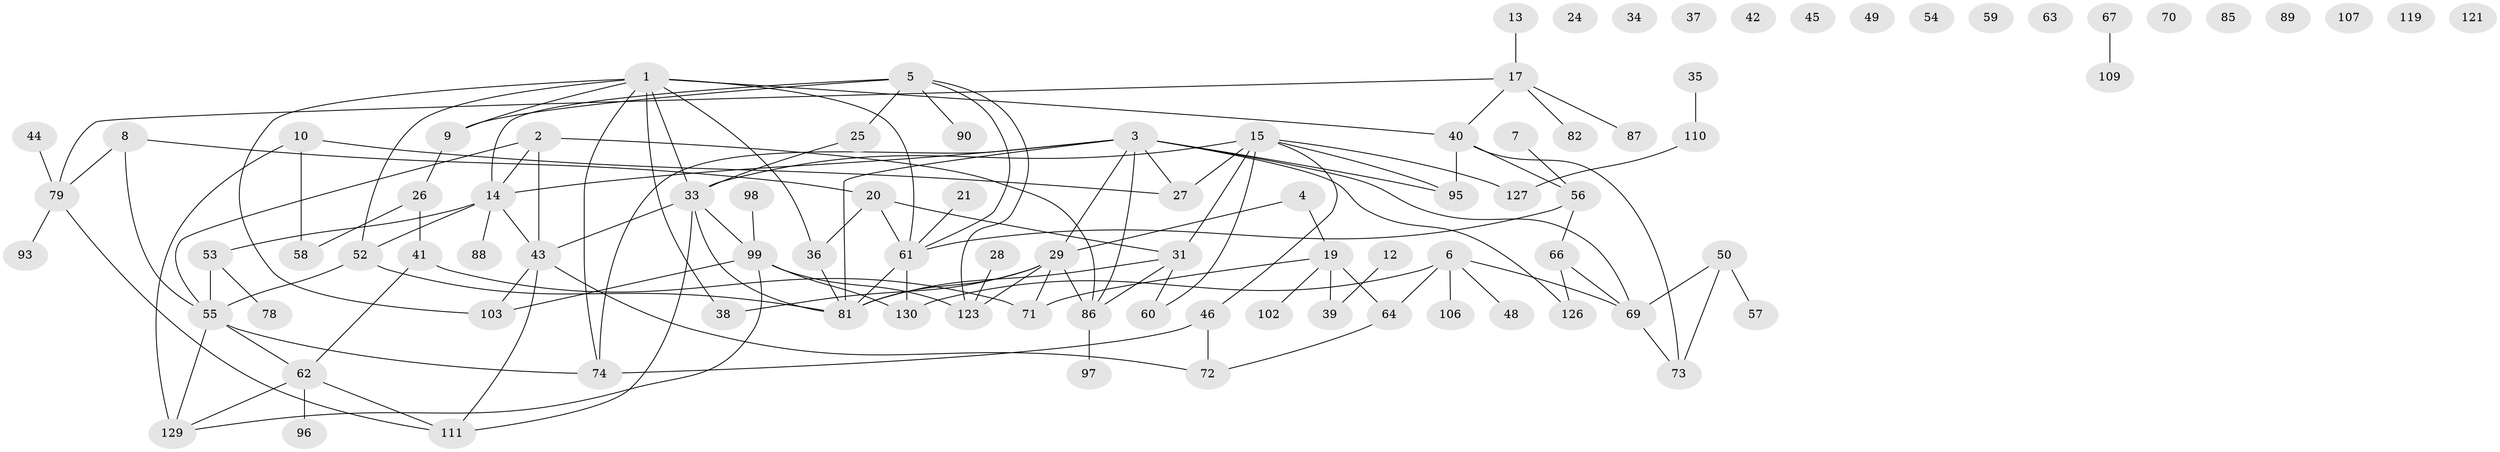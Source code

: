 // Generated by graph-tools (version 1.1) at 2025/23/03/03/25 07:23:24]
// undirected, 93 vertices, 128 edges
graph export_dot {
graph [start="1"]
  node [color=gray90,style=filled];
  1 [super="+113"];
  2 [super="+120"];
  3 [super="+11"];
  4;
  5 [super="+104"];
  6 [super="+16"];
  7 [super="+92"];
  8 [super="+124"];
  9;
  10 [super="+132"];
  12;
  13;
  14 [super="+18"];
  15 [super="+22"];
  17 [super="+23"];
  19 [super="+68"];
  20;
  21;
  24;
  25 [super="+32"];
  26 [super="+108"];
  27 [super="+83"];
  28;
  29 [super="+30"];
  31 [super="+94"];
  33 [super="+112"];
  34 [super="+47"];
  35;
  36;
  37;
  38;
  39 [super="+51"];
  40 [super="+122"];
  41 [super="+101"];
  42;
  43 [super="+131"];
  44;
  45;
  46 [super="+65"];
  48;
  49;
  50 [super="+80"];
  52 [super="+75"];
  53 [super="+125"];
  54;
  55 [super="+105"];
  56 [super="+91"];
  57;
  58;
  59;
  60;
  61 [super="+117"];
  62 [super="+84"];
  63;
  64;
  66;
  67;
  69 [super="+77"];
  70;
  71;
  72 [super="+76"];
  73;
  74;
  78;
  79;
  81 [super="+115"];
  82 [super="+100"];
  85;
  86 [super="+118"];
  87;
  88;
  89;
  90 [super="+116"];
  93;
  95;
  96;
  97;
  98;
  99 [super="+114"];
  102;
  103;
  106;
  107;
  109;
  110;
  111;
  119;
  121;
  123 [super="+128"];
  126;
  127;
  129;
  130;
  1 -- 9;
  1 -- 36;
  1 -- 38;
  1 -- 74;
  1 -- 33;
  1 -- 103;
  1 -- 61;
  1 -- 52;
  1 -- 40;
  2 -- 14;
  2 -- 43;
  2 -- 55;
  2 -- 86;
  3 -- 81;
  3 -- 74;
  3 -- 14;
  3 -- 86;
  3 -- 27;
  3 -- 29;
  3 -- 126;
  3 -- 95;
  3 -- 69;
  4 -- 29;
  4 -- 19;
  5 -- 9;
  5 -- 90;
  5 -- 123;
  5 -- 14;
  5 -- 61;
  5 -- 25;
  6 -- 64;
  6 -- 69;
  6 -- 130;
  6 -- 48;
  6 -- 106;
  7 -- 56;
  8 -- 20 [weight=2];
  8 -- 79;
  8 -- 55;
  9 -- 26;
  10 -- 58;
  10 -- 129;
  10 -- 27;
  12 -- 39;
  13 -- 17;
  14 -- 53;
  14 -- 88;
  14 -- 43;
  14 -- 52;
  15 -- 60;
  15 -- 95;
  15 -- 27;
  15 -- 33;
  15 -- 127;
  15 -- 31;
  15 -- 46;
  17 -- 82;
  17 -- 79;
  17 -- 87;
  17 -- 40;
  19 -- 39;
  19 -- 71;
  19 -- 64;
  19 -- 102;
  20 -- 31;
  20 -- 36;
  20 -- 61;
  21 -- 61;
  25 -- 33;
  26 -- 58;
  26 -- 41;
  28 -- 123;
  29 -- 38;
  29 -- 71;
  29 -- 86;
  29 -- 123;
  29 -- 81;
  31 -- 81;
  31 -- 60;
  31 -- 86;
  33 -- 81;
  33 -- 111;
  33 -- 99;
  33 -- 43;
  35 -- 110;
  36 -- 81;
  40 -- 73;
  40 -- 95;
  40 -- 56;
  41 -- 62;
  41 -- 71;
  43 -- 72;
  43 -- 103;
  43 -- 111;
  44 -- 79;
  46 -- 72;
  46 -- 74;
  50 -- 73;
  50 -- 57;
  50 -- 69;
  52 -- 55;
  52 -- 81;
  53 -- 78;
  53 -- 55;
  55 -- 129;
  55 -- 74;
  55 -- 62;
  56 -- 61;
  56 -- 66;
  61 -- 130;
  61 -- 81;
  62 -- 96;
  62 -- 111;
  62 -- 129;
  64 -- 72;
  66 -- 69;
  66 -- 126;
  67 -- 109;
  69 -- 73;
  79 -- 93;
  79 -- 111;
  86 -- 97;
  98 -- 99;
  99 -- 129;
  99 -- 130;
  99 -- 103;
  99 -- 123;
  110 -- 127;
}
